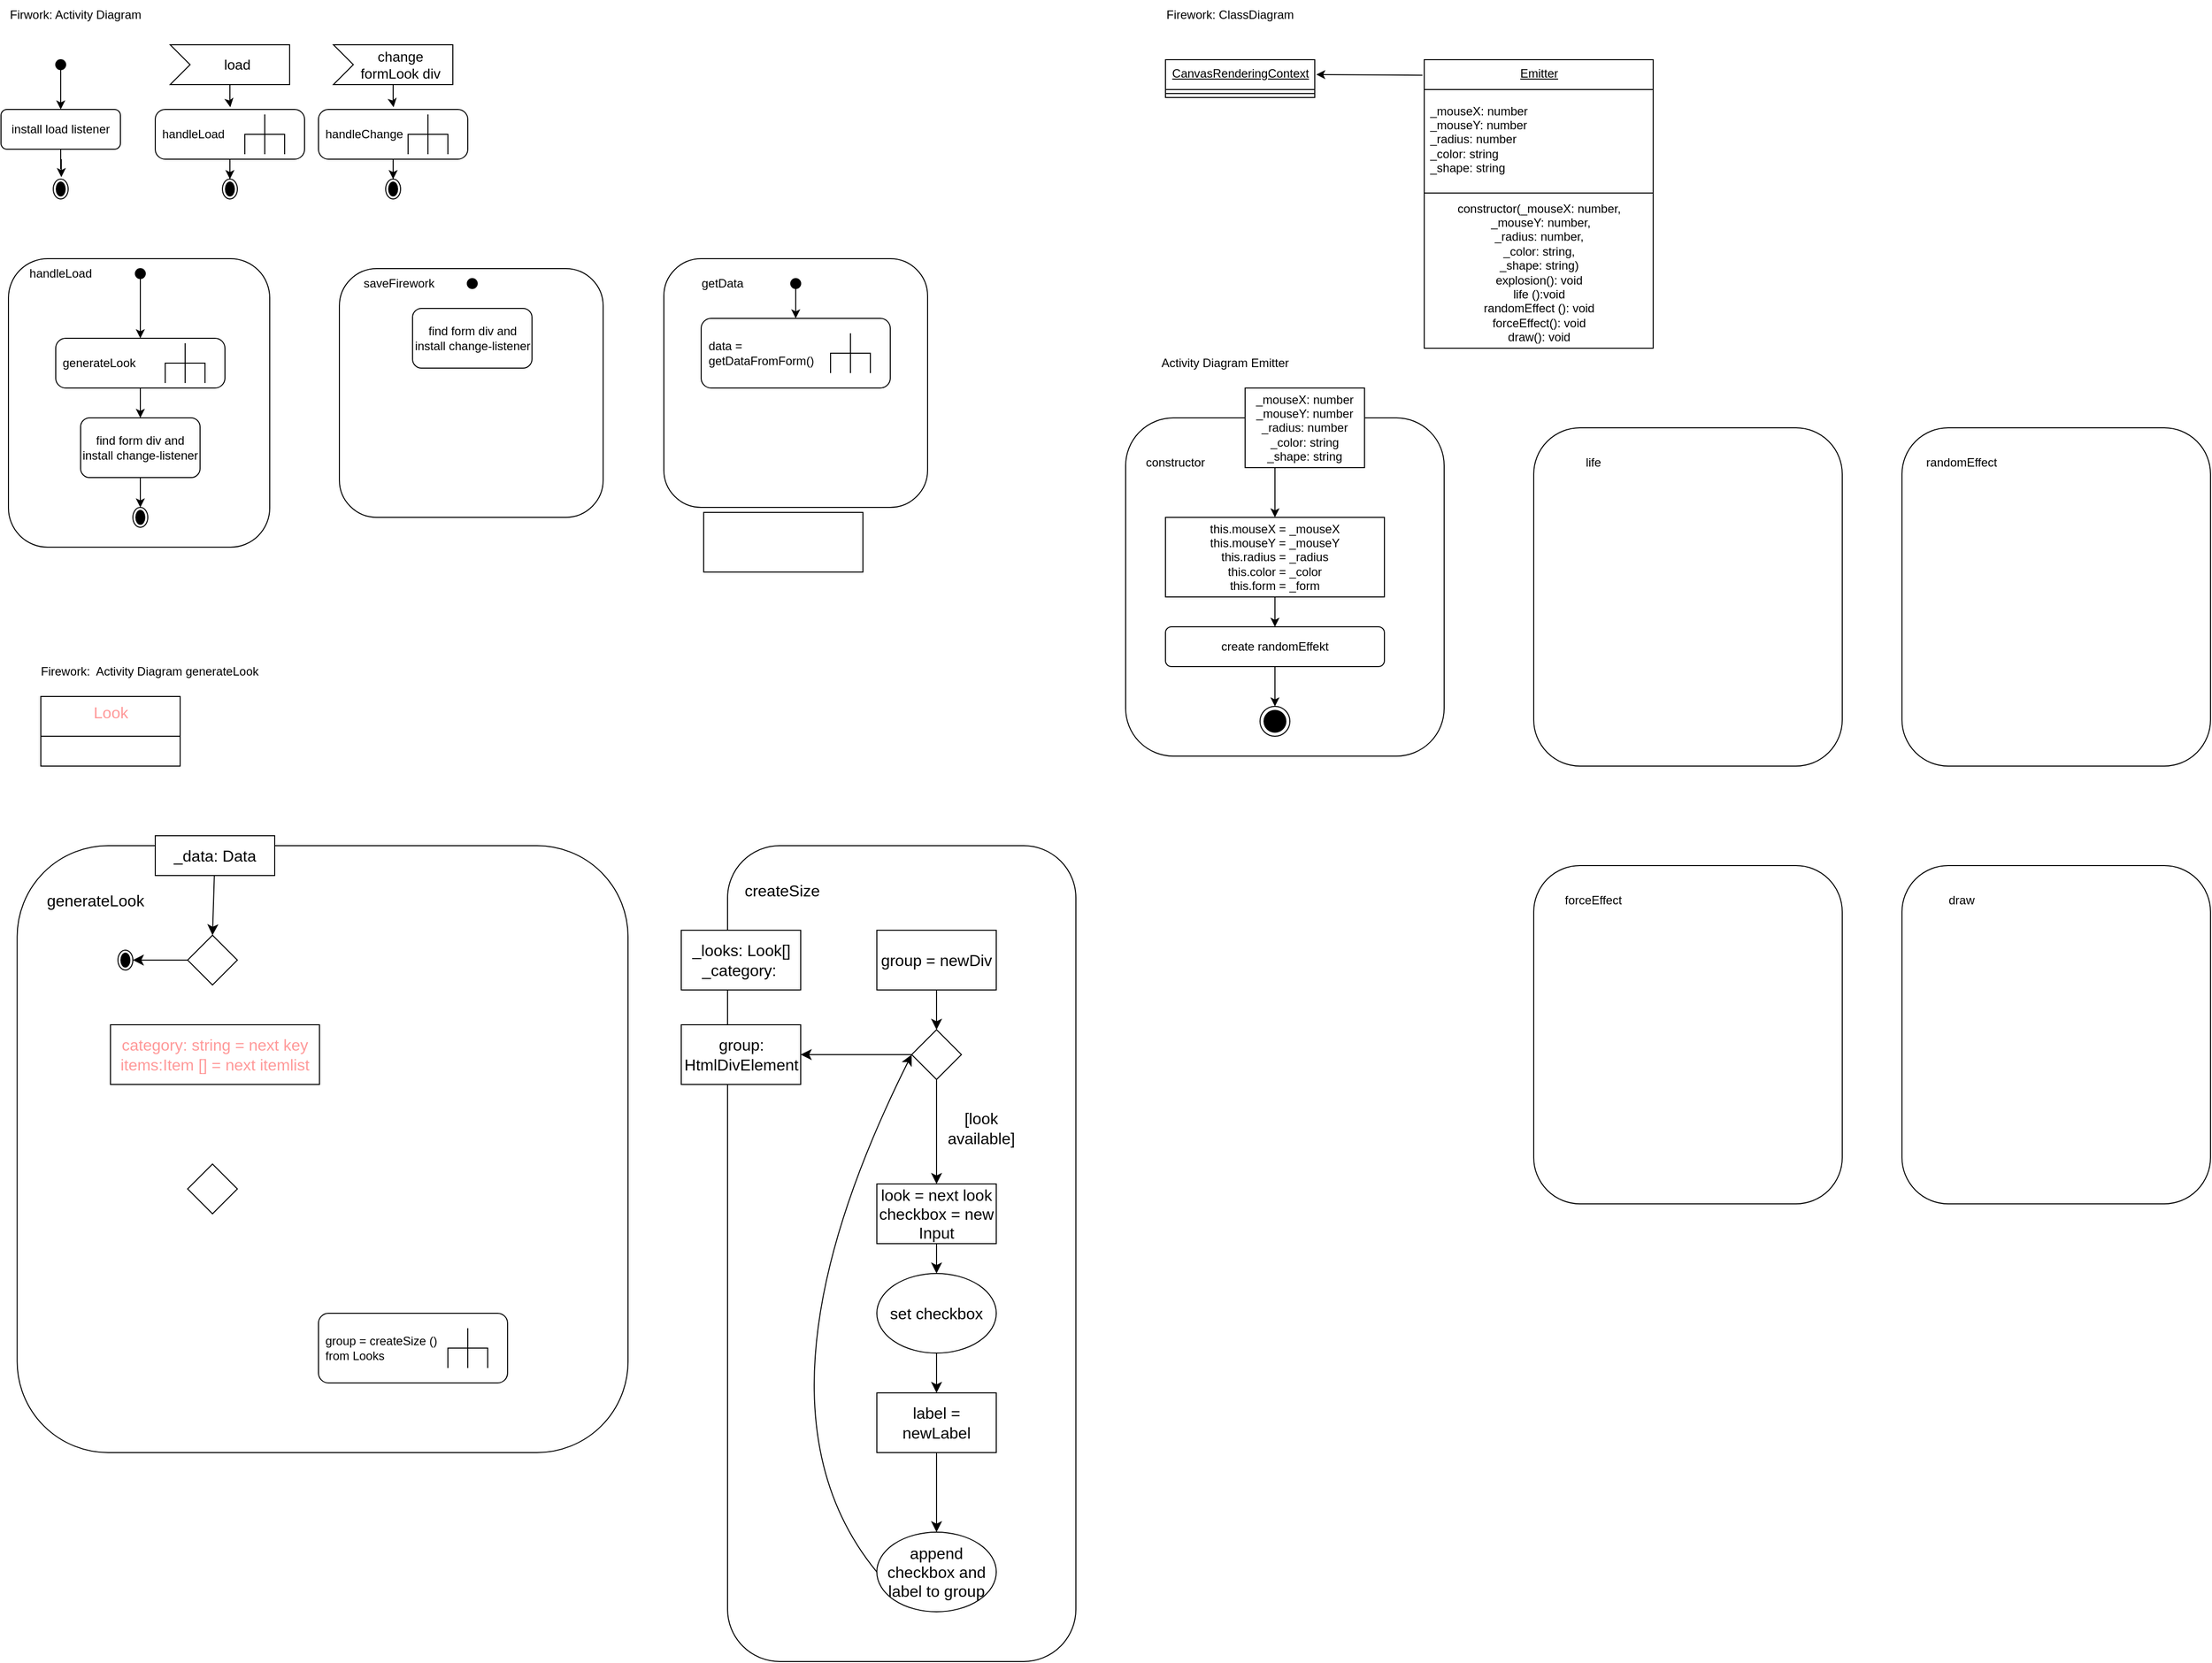 <mxfile version="20.8.20" type="device"><diagram id="C5RBs43oDa-KdzZeNtuy" name="Page-1"><mxGraphModel dx="1735" dy="1178" grid="1" gridSize="10" guides="1" tooltips="1" connect="1" arrows="1" fold="1" page="1" pageScale="1" pageWidth="827" pageHeight="1169" math="0" shadow="0"><root><mxCell id="WIyWlLk6GJQsqaUBKTNV-0"/><mxCell id="WIyWlLk6GJQsqaUBKTNV-1" parent="WIyWlLk6GJQsqaUBKTNV-0"/><mxCell id="plYaaT_i0U78xcDnhw-W-24" value="" style="rounded=1;whiteSpace=wrap;html=1;" parent="WIyWlLk6GJQsqaUBKTNV-1" vertex="1"><mxGeometry x="27.5" y="280" width="262.5" height="290" as="geometry"/></mxCell><mxCell id="plYaaT_i0U78xcDnhw-W-0" value="Firwork: Activity Diagram" style="text;html=1;strokeColor=none;fillColor=none;align=center;verticalAlign=middle;whiteSpace=wrap;rounded=0;" parent="WIyWlLk6GJQsqaUBKTNV-1" vertex="1"><mxGeometry x="20" y="20" width="150" height="30" as="geometry"/></mxCell><mxCell id="plYaaT_i0U78xcDnhw-W-8" style="edgeStyle=orthogonalEdgeStyle;rounded=0;orthogonalLoop=1;jettySize=auto;html=1;entryX=0.5;entryY=0;entryDx=0;entryDy=0;" parent="WIyWlLk6GJQsqaUBKTNV-1" source="plYaaT_i0U78xcDnhw-W-1" target="plYaaT_i0U78xcDnhw-W-2" edge="1"><mxGeometry relative="1" as="geometry"/></mxCell><mxCell id="plYaaT_i0U78xcDnhw-W-1" value="" style="ellipse;fillColor=strokeColor;" parent="WIyWlLk6GJQsqaUBKTNV-1" vertex="1"><mxGeometry x="75" y="80" width="10" height="10" as="geometry"/></mxCell><mxCell id="plYaaT_i0U78xcDnhw-W-7" style="edgeStyle=orthogonalEdgeStyle;rounded=0;orthogonalLoop=1;jettySize=auto;html=1;entryX=0.542;entryY=-0.101;entryDx=0;entryDy=0;entryPerimeter=0;" parent="WIyWlLk6GJQsqaUBKTNV-1" source="plYaaT_i0U78xcDnhw-W-2" target="plYaaT_i0U78xcDnhw-W-6" edge="1"><mxGeometry relative="1" as="geometry"/></mxCell><mxCell id="plYaaT_i0U78xcDnhw-W-2" value="install load listener" style="rounded=1;whiteSpace=wrap;html=1;" parent="WIyWlLk6GJQsqaUBKTNV-1" vertex="1"><mxGeometry x="20" y="130" width="120" height="40" as="geometry"/></mxCell><mxCell id="plYaaT_i0U78xcDnhw-W-6" value="" style="ellipse;html=1;shape=endState;fillColor=strokeColor;" parent="WIyWlLk6GJQsqaUBKTNV-1" vertex="1"><mxGeometry x="72.5" y="200" width="15" height="20" as="geometry"/></mxCell><mxCell id="plYaaT_i0U78xcDnhw-W-16" style="edgeStyle=orthogonalEdgeStyle;rounded=0;orthogonalLoop=1;jettySize=auto;html=1;entryX=0.503;entryY=-0.044;entryDx=0;entryDy=0;entryPerimeter=0;" parent="WIyWlLk6GJQsqaUBKTNV-1" source="plYaaT_i0U78xcDnhw-W-10" target="plYaaT_i0U78xcDnhw-W-11" edge="1"><mxGeometry relative="1" as="geometry"/></mxCell><mxCell id="plYaaT_i0U78xcDnhw-W-10" value="load" style="html=1;shape=mxgraph.infographic.ribbonSimple;notch1=20;notch2=0;align=center;verticalAlign=middle;fontSize=14;fontStyle=0;fillColor=#FFFFFF;flipH=0;spacingRight=0;spacingLeft=14;" parent="WIyWlLk6GJQsqaUBKTNV-1" vertex="1"><mxGeometry x="190" y="65" width="120" height="40" as="geometry"/></mxCell><mxCell id="plYaaT_i0U78xcDnhw-W-14" style="edgeStyle=orthogonalEdgeStyle;rounded=0;orthogonalLoop=1;jettySize=auto;html=1;entryX=0.5;entryY=0;entryDx=0;entryDy=0;" parent="WIyWlLk6GJQsqaUBKTNV-1" source="plYaaT_i0U78xcDnhw-W-11" target="plYaaT_i0U78xcDnhw-W-12" edge="1"><mxGeometry relative="1" as="geometry"/></mxCell><mxCell id="plYaaT_i0U78xcDnhw-W-11" value="handleLoad" style="shape=mxgraph.uml25.behaviorAction;html=1;rounded=1;absoluteArcSize=1;arcSize=10;align=left;spacingLeft=5;" parent="WIyWlLk6GJQsqaUBKTNV-1" vertex="1"><mxGeometry x="175" y="130" width="150" height="50" as="geometry"/></mxCell><mxCell id="plYaaT_i0U78xcDnhw-W-12" value="" style="ellipse;html=1;shape=endState;fillColor=strokeColor;" parent="WIyWlLk6GJQsqaUBKTNV-1" vertex="1"><mxGeometry x="242.5" y="200" width="15" height="20" as="geometry"/></mxCell><mxCell id="plYaaT_i0U78xcDnhw-W-19" style="edgeStyle=orthogonalEdgeStyle;rounded=0;orthogonalLoop=1;jettySize=auto;html=1;entryX=0.503;entryY=-0.044;entryDx=0;entryDy=0;entryPerimeter=0;" parent="WIyWlLk6GJQsqaUBKTNV-1" source="plYaaT_i0U78xcDnhw-W-20" target="plYaaT_i0U78xcDnhw-W-22" edge="1"><mxGeometry relative="1" as="geometry"/></mxCell><mxCell id="plYaaT_i0U78xcDnhw-W-20" value="change &lt;br&gt;formLook div" style="html=1;shape=mxgraph.infographic.ribbonSimple;notch1=20;notch2=0;align=center;verticalAlign=middle;fontSize=14;fontStyle=0;fillColor=#FFFFFF;flipH=0;spacingRight=0;spacingLeft=14;" parent="WIyWlLk6GJQsqaUBKTNV-1" vertex="1"><mxGeometry x="354" y="65" width="120" height="40" as="geometry"/></mxCell><mxCell id="plYaaT_i0U78xcDnhw-W-21" style="edgeStyle=orthogonalEdgeStyle;rounded=0;orthogonalLoop=1;jettySize=auto;html=1;entryX=0.5;entryY=0;entryDx=0;entryDy=0;" parent="WIyWlLk6GJQsqaUBKTNV-1" source="plYaaT_i0U78xcDnhw-W-22" target="plYaaT_i0U78xcDnhw-W-23" edge="1"><mxGeometry relative="1" as="geometry"/></mxCell><mxCell id="plYaaT_i0U78xcDnhw-W-22" value="handleChange" style="shape=mxgraph.uml25.behaviorAction;html=1;rounded=1;absoluteArcSize=1;arcSize=10;align=left;spacingLeft=5;" parent="WIyWlLk6GJQsqaUBKTNV-1" vertex="1"><mxGeometry x="339" y="130" width="150" height="50" as="geometry"/></mxCell><mxCell id="plYaaT_i0U78xcDnhw-W-23" value="" style="ellipse;html=1;shape=endState;fillColor=strokeColor;" parent="WIyWlLk6GJQsqaUBKTNV-1" vertex="1"><mxGeometry x="406.5" y="200" width="15" height="20" as="geometry"/></mxCell><mxCell id="plYaaT_i0U78xcDnhw-W-25" value="handleLoad" style="text;html=1;strokeColor=none;fillColor=none;align=center;verticalAlign=middle;whiteSpace=wrap;rounded=0;" parent="WIyWlLk6GJQsqaUBKTNV-1" vertex="1"><mxGeometry x="50" y="280" width="60" height="30" as="geometry"/></mxCell><mxCell id="plYaaT_i0U78xcDnhw-W-48" style="edgeStyle=orthogonalEdgeStyle;rounded=0;orthogonalLoop=1;jettySize=auto;html=1;" parent="WIyWlLk6GJQsqaUBKTNV-1" source="plYaaT_i0U78xcDnhw-W-26" target="plYaaT_i0U78xcDnhw-W-45" edge="1"><mxGeometry relative="1" as="geometry"/></mxCell><mxCell id="plYaaT_i0U78xcDnhw-W-26" value="" style="ellipse;fillColor=strokeColor;" parent="WIyWlLk6GJQsqaUBKTNV-1" vertex="1"><mxGeometry x="155" y="290" width="10" height="10" as="geometry"/></mxCell><mxCell id="plYaaT_i0U78xcDnhw-W-30" style="edgeStyle=orthogonalEdgeStyle;rounded=0;orthogonalLoop=1;jettySize=auto;html=1;entryX=0.5;entryY=0;entryDx=0;entryDy=0;" parent="WIyWlLk6GJQsqaUBKTNV-1" source="plYaaT_i0U78xcDnhw-W-27" target="plYaaT_i0U78xcDnhw-W-29" edge="1"><mxGeometry relative="1" as="geometry"/></mxCell><mxCell id="plYaaT_i0U78xcDnhw-W-27" value="find form div and install change-listener" style="rounded=1;whiteSpace=wrap;html=1;" parent="WIyWlLk6GJQsqaUBKTNV-1" vertex="1"><mxGeometry x="100" y="440" width="120" height="60" as="geometry"/></mxCell><mxCell id="plYaaT_i0U78xcDnhw-W-29" value="" style="ellipse;html=1;shape=endState;fillColor=strokeColor;" parent="WIyWlLk6GJQsqaUBKTNV-1" vertex="1"><mxGeometry x="152.5" y="530" width="15" height="20" as="geometry"/></mxCell><mxCell id="plYaaT_i0U78xcDnhw-W-31" value="" style="rounded=1;whiteSpace=wrap;html=1;" parent="WIyWlLk6GJQsqaUBKTNV-1" vertex="1"><mxGeometry x="360" y="290" width="265" height="250" as="geometry"/></mxCell><mxCell id="plYaaT_i0U78xcDnhw-W-32" value="saveFirework" style="text;html=1;strokeColor=none;fillColor=none;align=center;verticalAlign=middle;whiteSpace=wrap;rounded=0;" parent="WIyWlLk6GJQsqaUBKTNV-1" vertex="1"><mxGeometry x="390" y="290" width="60" height="30" as="geometry"/></mxCell><mxCell id="plYaaT_i0U78xcDnhw-W-33" value="" style="ellipse;fillColor=strokeColor;" parent="WIyWlLk6GJQsqaUBKTNV-1" vertex="1"><mxGeometry x="488.5" y="300" width="10" height="10" as="geometry"/></mxCell><mxCell id="plYaaT_i0U78xcDnhw-W-34" value="find form div and install change-listener" style="rounded=1;whiteSpace=wrap;html=1;" parent="WIyWlLk6GJQsqaUBKTNV-1" vertex="1"><mxGeometry x="433.5" y="330" width="120" height="60" as="geometry"/></mxCell><mxCell id="plYaaT_i0U78xcDnhw-W-35" value="" style="rounded=1;whiteSpace=wrap;html=1;" parent="WIyWlLk6GJQsqaUBKTNV-1" vertex="1"><mxGeometry x="686" y="280" width="265" height="250" as="geometry"/></mxCell><mxCell id="plYaaT_i0U78xcDnhw-W-36" value="getData" style="text;html=1;strokeColor=none;fillColor=none;align=center;verticalAlign=middle;whiteSpace=wrap;rounded=0;" parent="WIyWlLk6GJQsqaUBKTNV-1" vertex="1"><mxGeometry x="715" y="290" width="60" height="30" as="geometry"/></mxCell><mxCell id="plYaaT_i0U78xcDnhw-W-41" value="" style="edgeStyle=orthogonalEdgeStyle;rounded=0;orthogonalLoop=1;jettySize=auto;html=1;" parent="WIyWlLk6GJQsqaUBKTNV-1" source="plYaaT_i0U78xcDnhw-W-37" target="plYaaT_i0U78xcDnhw-W-40" edge="1"><mxGeometry relative="1" as="geometry"/></mxCell><mxCell id="plYaaT_i0U78xcDnhw-W-37" value="" style="ellipse;fillColor=strokeColor;" parent="WIyWlLk6GJQsqaUBKTNV-1" vertex="1"><mxGeometry x="813.5" y="300" width="10" height="10" as="geometry"/></mxCell><mxCell id="plYaaT_i0U78xcDnhw-W-39" value="" style="rounded=0;whiteSpace=wrap;html=1;" parent="WIyWlLk6GJQsqaUBKTNV-1" vertex="1"><mxGeometry x="726" y="535" width="160" height="60" as="geometry"/></mxCell><mxCell id="plYaaT_i0U78xcDnhw-W-40" value="data = &lt;br&gt;getDataFromForm()" style="shape=mxgraph.uml25.behaviorAction;html=1;rounded=1;absoluteArcSize=1;arcSize=10;align=left;spacingLeft=5;" parent="WIyWlLk6GJQsqaUBKTNV-1" vertex="1"><mxGeometry x="723.5" y="340" width="190" height="70" as="geometry"/></mxCell><mxCell id="plYaaT_i0U78xcDnhw-W-50" style="edgeStyle=orthogonalEdgeStyle;rounded=0;orthogonalLoop=1;jettySize=auto;html=1;" parent="WIyWlLk6GJQsqaUBKTNV-1" source="plYaaT_i0U78xcDnhw-W-45" target="plYaaT_i0U78xcDnhw-W-27" edge="1"><mxGeometry relative="1" as="geometry"/></mxCell><mxCell id="plYaaT_i0U78xcDnhw-W-45" value="generateLook" style="shape=mxgraph.uml25.behaviorAction;html=1;rounded=1;absoluteArcSize=1;arcSize=10;align=left;spacingLeft=5;" parent="WIyWlLk6GJQsqaUBKTNV-1" vertex="1"><mxGeometry x="75" y="360" width="170" height="50" as="geometry"/></mxCell><mxCell id="plYaaT_i0U78xcDnhw-W-52" value="Firework: ClassDiagram" style="text;html=1;strokeColor=none;fillColor=none;align=center;verticalAlign=middle;whiteSpace=wrap;rounded=0;" parent="WIyWlLk6GJQsqaUBKTNV-1" vertex="1"><mxGeometry x="1170" y="20" width="170" height="30" as="geometry"/></mxCell><mxCell id="plYaaT_i0U78xcDnhw-W-53" value="" style="rounded=1;whiteSpace=wrap;html=1;" parent="WIyWlLk6GJQsqaUBKTNV-1" vertex="1"><mxGeometry x="36.25" y="870" width="613.75" height="610" as="geometry"/></mxCell><mxCell id="plYaaT_i0U78xcDnhw-W-54" value="Firework:&amp;nbsp; Activity Diagram generateLook" style="text;html=1;strokeColor=none;fillColor=none;align=center;verticalAlign=middle;whiteSpace=wrap;rounded=0;" parent="WIyWlLk6GJQsqaUBKTNV-1" vertex="1"><mxGeometry x="27.5" y="680" width="282.5" height="30" as="geometry"/></mxCell><mxCell id="nFKE1rURRu5TsKtp5UNl-0" value="&lt;font color=&quot;#ff9999&quot;&gt;Look&lt;/font&gt;" style="swimlane;fontStyle=0;align=center;verticalAlign=top;childLayout=stackLayout;horizontal=1;startSize=40;horizontalStack=0;resizeParent=1;resizeParentMax=0;resizeLast=0;collapsible=0;marginBottom=0;html=1;fontSize=16;" parent="WIyWlLk6GJQsqaUBKTNV-1" vertex="1"><mxGeometry x="60" y="720" width="140" height="70" as="geometry"/></mxCell><mxCell id="nFKE1rURRu5TsKtp5UNl-6" style="edgeStyle=none;curved=1;rounded=0;orthogonalLoop=1;jettySize=auto;html=1;entryX=0.5;entryY=0;entryDx=0;entryDy=0;fontSize=12;startSize=8;endSize=8;" parent="WIyWlLk6GJQsqaUBKTNV-1" source="nFKE1rURRu5TsKtp5UNl-2" target="nFKE1rURRu5TsKtp5UNl-5" edge="1"><mxGeometry relative="1" as="geometry"/></mxCell><mxCell id="nFKE1rURRu5TsKtp5UNl-2" value="_data: Data" style="rounded=0;whiteSpace=wrap;html=1;fontSize=16;" parent="WIyWlLk6GJQsqaUBKTNV-1" vertex="1"><mxGeometry x="175" y="860" width="120" height="40" as="geometry"/></mxCell><mxCell id="nFKE1rURRu5TsKtp5UNl-3" value="generateLook" style="text;html=1;strokeColor=none;fillColor=none;align=center;verticalAlign=middle;whiteSpace=wrap;rounded=0;fontSize=16;" parent="WIyWlLk6GJQsqaUBKTNV-1" vertex="1"><mxGeometry x="85" y="910" width="60" height="30" as="geometry"/></mxCell><mxCell id="nFKE1rURRu5TsKtp5UNl-8" style="edgeStyle=none;curved=1;rounded=0;orthogonalLoop=1;jettySize=auto;html=1;entryX=1;entryY=0.5;entryDx=0;entryDy=0;fontSize=12;startSize=8;endSize=8;" parent="WIyWlLk6GJQsqaUBKTNV-1" source="nFKE1rURRu5TsKtp5UNl-5" target="nFKE1rURRu5TsKtp5UNl-7" edge="1"><mxGeometry relative="1" as="geometry"><Array as="points"/></mxGeometry></mxCell><mxCell id="nFKE1rURRu5TsKtp5UNl-5" value="" style="rhombus;whiteSpace=wrap;html=1;fontSize=16;" parent="WIyWlLk6GJQsqaUBKTNV-1" vertex="1"><mxGeometry x="207.5" y="960" width="50" height="50" as="geometry"/></mxCell><mxCell id="nFKE1rURRu5TsKtp5UNl-7" value="" style="ellipse;html=1;shape=endState;fillColor=strokeColor;" parent="WIyWlLk6GJQsqaUBKTNV-1" vertex="1"><mxGeometry x="137.5" y="975" width="15" height="20" as="geometry"/></mxCell><mxCell id="nFKE1rURRu5TsKtp5UNl-10" value="&lt;font color=&quot;#ff9999&quot;&gt;category: string = next key&lt;br&gt;items:Item [] = next itemlist&lt;br&gt;&lt;/font&gt;" style="rounded=0;whiteSpace=wrap;html=1;fontSize=16;" parent="WIyWlLk6GJQsqaUBKTNV-1" vertex="1"><mxGeometry x="130" y="1050" width="210" height="60" as="geometry"/></mxCell><mxCell id="nFKE1rURRu5TsKtp5UNl-11" value="" style="rhombus;whiteSpace=wrap;html=1;fontSize=16;" parent="WIyWlLk6GJQsqaUBKTNV-1" vertex="1"><mxGeometry x="207.5" y="1190" width="50" height="50" as="geometry"/></mxCell><mxCell id="nFKE1rURRu5TsKtp5UNl-14" value="group = createSize ()&lt;br&gt;from Looks" style="shape=mxgraph.uml25.behaviorAction;html=1;rounded=1;absoluteArcSize=1;arcSize=10;align=left;spacingLeft=5;" parent="WIyWlLk6GJQsqaUBKTNV-1" vertex="1"><mxGeometry x="339" y="1340" width="190" height="70" as="geometry"/></mxCell><mxCell id="nFKE1rURRu5TsKtp5UNl-15" value="" style="rounded=1;whiteSpace=wrap;html=1;" parent="WIyWlLk6GJQsqaUBKTNV-1" vertex="1"><mxGeometry x="750" y="870" width="350" height="820" as="geometry"/></mxCell><mxCell id="nFKE1rURRu5TsKtp5UNl-17" value="&lt;font color=&quot;#000000&quot;&gt;createSize&lt;/font&gt;" style="text;html=1;strokeColor=none;fillColor=none;align=center;verticalAlign=middle;whiteSpace=wrap;rounded=0;fontSize=16;fontColor=#FF9999;" parent="WIyWlLk6GJQsqaUBKTNV-1" vertex="1"><mxGeometry x="775" y="900" width="60" height="30" as="geometry"/></mxCell><mxCell id="nFKE1rURRu5TsKtp5UNl-19" value="_looks: Look[]&lt;br&gt;_category:&amp;nbsp;" style="rounded=0;whiteSpace=wrap;html=1;fontSize=16;fontColor=#000000;" parent="WIyWlLk6GJQsqaUBKTNV-1" vertex="1"><mxGeometry x="703.5" y="955" width="120" height="60" as="geometry"/></mxCell><mxCell id="nFKE1rURRu5TsKtp5UNl-23" style="edgeStyle=none;curved=1;rounded=0;orthogonalLoop=1;jettySize=auto;html=1;entryX=0.5;entryY=0;entryDx=0;entryDy=0;fontSize=12;fontColor=#000000;startSize=8;endSize=8;" parent="WIyWlLk6GJQsqaUBKTNV-1" source="nFKE1rURRu5TsKtp5UNl-20" target="nFKE1rURRu5TsKtp5UNl-22" edge="1"><mxGeometry relative="1" as="geometry"/></mxCell><mxCell id="nFKE1rURRu5TsKtp5UNl-20" value="group = newDiv" style="rounded=0;whiteSpace=wrap;html=1;fontSize=16;fontColor=#000000;" parent="WIyWlLk6GJQsqaUBKTNV-1" vertex="1"><mxGeometry x="900" y="955" width="120" height="60" as="geometry"/></mxCell><mxCell id="nFKE1rURRu5TsKtp5UNl-21" value="group: HtmlDivElement" style="rounded=0;whiteSpace=wrap;html=1;fontSize=16;fontColor=#000000;" parent="WIyWlLk6GJQsqaUBKTNV-1" vertex="1"><mxGeometry x="703.5" y="1050" width="120" height="60" as="geometry"/></mxCell><mxCell id="nFKE1rURRu5TsKtp5UNl-24" style="edgeStyle=none;curved=1;rounded=0;orthogonalLoop=1;jettySize=auto;html=1;entryX=1;entryY=0.5;entryDx=0;entryDy=0;fontSize=12;fontColor=#000000;startSize=8;endSize=8;" parent="WIyWlLk6GJQsqaUBKTNV-1" source="nFKE1rURRu5TsKtp5UNl-22" target="nFKE1rURRu5TsKtp5UNl-21" edge="1"><mxGeometry relative="1" as="geometry"/></mxCell><mxCell id="nFKE1rURRu5TsKtp5UNl-27" style="edgeStyle=none;curved=1;rounded=0;orthogonalLoop=1;jettySize=auto;html=1;entryX=0.5;entryY=0;entryDx=0;entryDy=0;fontSize=12;fontColor=#000000;startSize=8;endSize=8;" parent="WIyWlLk6GJQsqaUBKTNV-1" source="nFKE1rURRu5TsKtp5UNl-22" target="nFKE1rURRu5TsKtp5UNl-26" edge="1"><mxGeometry relative="1" as="geometry"/></mxCell><mxCell id="nFKE1rURRu5TsKtp5UNl-22" value="" style="rhombus;whiteSpace=wrap;html=1;fontSize=16;" parent="WIyWlLk6GJQsqaUBKTNV-1" vertex="1"><mxGeometry x="935" y="1055" width="50" height="50" as="geometry"/></mxCell><mxCell id="nFKE1rURRu5TsKtp5UNl-25" value="[look available]" style="text;html=1;strokeColor=none;fillColor=none;align=center;verticalAlign=middle;whiteSpace=wrap;rounded=0;fontSize=16;fontColor=#000000;" parent="WIyWlLk6GJQsqaUBKTNV-1" vertex="1"><mxGeometry x="970" y="1139" width="70" height="30" as="geometry"/></mxCell><mxCell id="nFKE1rURRu5TsKtp5UNl-37" style="edgeStyle=none;curved=1;rounded=0;orthogonalLoop=1;jettySize=auto;html=1;entryX=0.5;entryY=0;entryDx=0;entryDy=0;fontSize=12;fontColor=#000000;startSize=8;endSize=8;" parent="WIyWlLk6GJQsqaUBKTNV-1" source="nFKE1rURRu5TsKtp5UNl-26" target="nFKE1rURRu5TsKtp5UNl-32" edge="1"><mxGeometry relative="1" as="geometry"/></mxCell><mxCell id="nFKE1rURRu5TsKtp5UNl-26" value="look = next look&lt;br&gt;checkbox = new Input" style="rounded=0;whiteSpace=wrap;html=1;fontSize=16;fontColor=#000000;" parent="WIyWlLk6GJQsqaUBKTNV-1" vertex="1"><mxGeometry x="900" y="1210" width="120" height="60" as="geometry"/></mxCell><mxCell id="nFKE1rURRu5TsKtp5UNl-39" style="edgeStyle=none;curved=1;rounded=0;orthogonalLoop=1;jettySize=auto;html=1;entryX=0.5;entryY=0;entryDx=0;entryDy=0;fontSize=12;fontColor=#000000;startSize=8;endSize=8;" parent="WIyWlLk6GJQsqaUBKTNV-1" source="nFKE1rURRu5TsKtp5UNl-29" target="nFKE1rURRu5TsKtp5UNl-34" edge="1"><mxGeometry relative="1" as="geometry"/></mxCell><mxCell id="nFKE1rURRu5TsKtp5UNl-29" value="label = newLabel" style="rounded=0;whiteSpace=wrap;html=1;fontSize=16;fontColor=#000000;" parent="WIyWlLk6GJQsqaUBKTNV-1" vertex="1"><mxGeometry x="900" y="1420" width="120" height="60" as="geometry"/></mxCell><mxCell id="nFKE1rURRu5TsKtp5UNl-38" style="edgeStyle=none;curved=1;rounded=0;orthogonalLoop=1;jettySize=auto;html=1;entryX=0.5;entryY=0;entryDx=0;entryDy=0;fontSize=12;fontColor=#000000;startSize=8;endSize=8;" parent="WIyWlLk6GJQsqaUBKTNV-1" source="nFKE1rURRu5TsKtp5UNl-32" target="nFKE1rURRu5TsKtp5UNl-29" edge="1"><mxGeometry relative="1" as="geometry"/></mxCell><mxCell id="nFKE1rURRu5TsKtp5UNl-32" value="set checkbox" style="ellipse;whiteSpace=wrap;html=1;fontSize=16;fontColor=#000000;" parent="WIyWlLk6GJQsqaUBKTNV-1" vertex="1"><mxGeometry x="900" y="1300" width="120" height="80" as="geometry"/></mxCell><mxCell id="nFKE1rURRu5TsKtp5UNl-36" style="edgeStyle=none;curved=1;rounded=0;orthogonalLoop=1;jettySize=auto;html=1;entryX=0;entryY=0.5;entryDx=0;entryDy=0;fontSize=12;fontColor=#000000;startSize=8;endSize=8;exitX=0;exitY=0.5;exitDx=0;exitDy=0;" parent="WIyWlLk6GJQsqaUBKTNV-1" source="nFKE1rURRu5TsKtp5UNl-34" target="nFKE1rURRu5TsKtp5UNl-22" edge="1"><mxGeometry relative="1" as="geometry"><Array as="points"><mxPoint x="760" y="1430"/></Array></mxGeometry></mxCell><mxCell id="nFKE1rURRu5TsKtp5UNl-34" value="append checkbox and label to group" style="ellipse;whiteSpace=wrap;html=1;fontSize=16;fontColor=#000000;" parent="WIyWlLk6GJQsqaUBKTNV-1" vertex="1"><mxGeometry x="900" y="1560" width="120" height="80" as="geometry"/></mxCell><mxCell id="qnZaecdF8Qo78U1Se2bF-1" value="CanvasRenderingContext" style="swimlane;fontStyle=4;align=center;verticalAlign=top;childLayout=stackLayout;horizontal=1;startSize=30;horizontalStack=0;resizeParent=1;resizeParentMax=0;resizeLast=0;collapsible=0;marginBottom=0;html=1;" parent="WIyWlLk6GJQsqaUBKTNV-1" vertex="1"><mxGeometry x="1190" y="80" width="150" height="38" as="geometry"/></mxCell><mxCell id="qnZaecdF8Qo78U1Se2bF-3" value="" style="line;strokeWidth=1;fillColor=none;align=left;verticalAlign=middle;spacingTop=-1;spacingLeft=3;spacingRight=3;rotatable=0;labelPosition=right;points=[];portConstraint=eastwest;" parent="qnZaecdF8Qo78U1Se2bF-1" vertex="1"><mxGeometry y="30" width="150" height="8" as="geometry"/></mxCell><mxCell id="qnZaecdF8Qo78U1Se2bF-7" value="Emitter" style="swimlane;fontStyle=4;align=center;verticalAlign=top;childLayout=stackLayout;horizontal=1;startSize=30;horizontalStack=0;resizeParent=1;resizeParentMax=0;resizeLast=0;collapsible=0;marginBottom=0;html=1;" parent="WIyWlLk6GJQsqaUBKTNV-1" vertex="1"><mxGeometry x="1450" y="80" width="230" height="290" as="geometry"/></mxCell><mxCell id="qnZaecdF8Qo78U1Se2bF-8" value="_mouseX: number&lt;br&gt;_mouseY: number&lt;br style=&quot;border-color: var(--border-color); text-align: center;&quot;&gt;&lt;span style=&quot;text-align: center;&quot;&gt;_radius: number&lt;/span&gt;&lt;br style=&quot;border-color: var(--border-color); text-align: center;&quot;&gt;&lt;span style=&quot;text-align: center;&quot;&gt;_color: string&lt;/span&gt;&lt;br style=&quot;border-color: var(--border-color); text-align: center;&quot;&gt;&lt;span style=&quot;text-align: center;&quot;&gt;_shape: string&lt;/span&gt;" style="html=1;strokeColor=none;fillColor=none;align=left;verticalAlign=middle;spacingLeft=4;spacingRight=4;rotatable=0;points=[[0,0.5],[1,0.5]];resizeWidth=1;" parent="qnZaecdF8Qo78U1Se2bF-7" vertex="1"><mxGeometry y="30" width="230" height="100" as="geometry"/></mxCell><mxCell id="qnZaecdF8Qo78U1Se2bF-9" value="" style="line;strokeWidth=1;fillColor=none;align=left;verticalAlign=middle;spacingTop=-1;spacingLeft=3;spacingRight=3;rotatable=0;labelPosition=right;points=[];portConstraint=eastwest;" parent="qnZaecdF8Qo78U1Se2bF-7" vertex="1"><mxGeometry y="130" width="230" height="8" as="geometry"/></mxCell><mxCell id="qnZaecdF8Qo78U1Se2bF-10" value="constructor(_mouseX: number,&lt;br&gt;&amp;nbsp;&lt;span style=&quot;text-align: left;&quot;&gt;_mouseY: number,&lt;br&gt;&lt;/span&gt;&lt;span style=&quot;border-color: var(--border-color);&quot;&gt;_radius: number,&lt;/span&gt;&lt;br style=&quot;border-color: var(--border-color);&quot;&gt;&lt;span style=&quot;border-color: var(--border-color);&quot;&gt;_color: string,&lt;/span&gt;&lt;br style=&quot;border-color: var(--border-color);&quot;&gt;&lt;span style=&quot;border-color: var(--border-color);&quot;&gt;_shape: string)&lt;br&gt;explosion(): void&lt;br&gt;life ():void&lt;br&gt;randomEffect (): void&lt;br&gt;forceEffect(): void&lt;br&gt;draw(): void&lt;br&gt;&lt;/span&gt;" style="html=1;strokeColor=none;fillColor=none;align=center;verticalAlign=middle;spacingLeft=4;spacingRight=4;rotatable=0;points=[[0,0.5],[1,0.5]];resizeWidth=1;" parent="qnZaecdF8Qo78U1Se2bF-7" vertex="1"><mxGeometry y="138" width="230" height="152" as="geometry"/></mxCell><mxCell id="qnZaecdF8Qo78U1Se2bF-16" value="" style="endArrow=classic;html=1;rounded=0;exitX=-0.008;exitY=0.054;exitDx=0;exitDy=0;exitPerimeter=0;entryX=1.01;entryY=0.392;entryDx=0;entryDy=0;entryPerimeter=0;" parent="WIyWlLk6GJQsqaUBKTNV-1" source="qnZaecdF8Qo78U1Se2bF-7" target="qnZaecdF8Qo78U1Se2bF-1" edge="1"><mxGeometry width="50" height="50" relative="1" as="geometry"><mxPoint x="1410" y="190" as="sourcePoint"/><mxPoint x="1460" y="140" as="targetPoint"/></mxGeometry></mxCell><mxCell id="h1D81sHFhKo_xCk_zqcq-1" value="Activity Diagram Emitter" style="text;html=1;strokeColor=none;fillColor=none;align=center;verticalAlign=middle;whiteSpace=wrap;rounded=0;" vertex="1" parent="WIyWlLk6GJQsqaUBKTNV-1"><mxGeometry x="1170" y="370" width="160" height="30" as="geometry"/></mxCell><mxCell id="h1D81sHFhKo_xCk_zqcq-2" value="" style="rounded=1;whiteSpace=wrap;html=1;" vertex="1" parent="WIyWlLk6GJQsqaUBKTNV-1"><mxGeometry x="1150" y="440" width="320" height="340" as="geometry"/></mxCell><mxCell id="h1D81sHFhKo_xCk_zqcq-3" value="constructor" style="text;html=1;strokeColor=none;fillColor=none;align=center;verticalAlign=middle;whiteSpace=wrap;rounded=0;" vertex="1" parent="WIyWlLk6GJQsqaUBKTNV-1"><mxGeometry x="1170" y="470" width="60" height="30" as="geometry"/></mxCell><mxCell id="h1D81sHFhKo_xCk_zqcq-4" style="edgeStyle=orthogonalEdgeStyle;rounded=0;orthogonalLoop=1;jettySize=auto;html=1;exitX=0.25;exitY=1;exitDx=0;exitDy=0;" edge="1" parent="WIyWlLk6GJQsqaUBKTNV-1" source="h1D81sHFhKo_xCk_zqcq-5" target="h1D81sHFhKo_xCk_zqcq-7"><mxGeometry relative="1" as="geometry"/></mxCell><mxCell id="h1D81sHFhKo_xCk_zqcq-5" value="_mouseX: number&lt;br&gt;_mouseY: number&lt;br&gt;_radius: number&lt;br&gt;_color: string&lt;br&gt;_shape: string" style="rounded=0;whiteSpace=wrap;html=1;" vertex="1" parent="WIyWlLk6GJQsqaUBKTNV-1"><mxGeometry x="1270" y="410" width="120" height="80" as="geometry"/></mxCell><mxCell id="h1D81sHFhKo_xCk_zqcq-10" style="edgeStyle=orthogonalEdgeStyle;rounded=0;orthogonalLoop=1;jettySize=auto;html=1;entryX=0.5;entryY=0;entryDx=0;entryDy=0;" edge="1" parent="WIyWlLk6GJQsqaUBKTNV-1" source="h1D81sHFhKo_xCk_zqcq-7" target="h1D81sHFhKo_xCk_zqcq-9"><mxGeometry relative="1" as="geometry"/></mxCell><mxCell id="h1D81sHFhKo_xCk_zqcq-7" value="this.mouseX = _mouseX&lt;br&gt;this.mouseY = _mouseY&lt;br&gt;this.radius = _radius&lt;br&gt;this.color = _color&lt;br&gt;this.form = _form" style="rounded=0;whiteSpace=wrap;html=1;" vertex="1" parent="WIyWlLk6GJQsqaUBKTNV-1"><mxGeometry x="1190" y="540" width="220" height="80" as="geometry"/></mxCell><mxCell id="h1D81sHFhKo_xCk_zqcq-8" value="" style="ellipse;html=1;shape=endState;fillColor=strokeColor;" vertex="1" parent="WIyWlLk6GJQsqaUBKTNV-1"><mxGeometry x="1285" y="730" width="30" height="30" as="geometry"/></mxCell><mxCell id="h1D81sHFhKo_xCk_zqcq-11" style="edgeStyle=orthogonalEdgeStyle;rounded=0;orthogonalLoop=1;jettySize=auto;html=1;entryX=0.5;entryY=0;entryDx=0;entryDy=0;" edge="1" parent="WIyWlLk6GJQsqaUBKTNV-1" source="h1D81sHFhKo_xCk_zqcq-9" target="h1D81sHFhKo_xCk_zqcq-8"><mxGeometry relative="1" as="geometry"/></mxCell><mxCell id="h1D81sHFhKo_xCk_zqcq-9" value="create randomEffekt" style="rounded=1;whiteSpace=wrap;html=1;" vertex="1" parent="WIyWlLk6GJQsqaUBKTNV-1"><mxGeometry x="1190" y="650" width="220" height="40" as="geometry"/></mxCell><mxCell id="h1D81sHFhKo_xCk_zqcq-12" value="" style="rounded=1;whiteSpace=wrap;html=1;" vertex="1" parent="WIyWlLk6GJQsqaUBKTNV-1"><mxGeometry x="1560" y="450" width="310" height="340" as="geometry"/></mxCell><mxCell id="h1D81sHFhKo_xCk_zqcq-13" value="life" style="text;html=1;strokeColor=none;fillColor=none;align=center;verticalAlign=middle;whiteSpace=wrap;rounded=0;" vertex="1" parent="WIyWlLk6GJQsqaUBKTNV-1"><mxGeometry x="1590" y="470" width="60" height="30" as="geometry"/></mxCell><mxCell id="h1D81sHFhKo_xCk_zqcq-14" value="" style="rounded=1;whiteSpace=wrap;html=1;" vertex="1" parent="WIyWlLk6GJQsqaUBKTNV-1"><mxGeometry x="1930" y="450" width="310" height="340" as="geometry"/></mxCell><mxCell id="h1D81sHFhKo_xCk_zqcq-15" value="randomEffect" style="text;html=1;strokeColor=none;fillColor=none;align=center;verticalAlign=middle;whiteSpace=wrap;rounded=0;" vertex="1" parent="WIyWlLk6GJQsqaUBKTNV-1"><mxGeometry x="1960" y="470" width="60" height="30" as="geometry"/></mxCell><mxCell id="h1D81sHFhKo_xCk_zqcq-16" value="" style="rounded=1;whiteSpace=wrap;html=1;" vertex="1" parent="WIyWlLk6GJQsqaUBKTNV-1"><mxGeometry x="1560" y="890" width="310" height="340" as="geometry"/></mxCell><mxCell id="h1D81sHFhKo_xCk_zqcq-17" value="forceEffect" style="text;html=1;strokeColor=none;fillColor=none;align=center;verticalAlign=middle;whiteSpace=wrap;rounded=0;" vertex="1" parent="WIyWlLk6GJQsqaUBKTNV-1"><mxGeometry x="1590" y="910" width="60" height="30" as="geometry"/></mxCell><mxCell id="h1D81sHFhKo_xCk_zqcq-18" value="" style="rounded=1;whiteSpace=wrap;html=1;" vertex="1" parent="WIyWlLk6GJQsqaUBKTNV-1"><mxGeometry x="1930" y="890" width="310" height="340" as="geometry"/></mxCell><mxCell id="h1D81sHFhKo_xCk_zqcq-19" value="draw" style="text;html=1;strokeColor=none;fillColor=none;align=center;verticalAlign=middle;whiteSpace=wrap;rounded=0;" vertex="1" parent="WIyWlLk6GJQsqaUBKTNV-1"><mxGeometry x="1960" y="910" width="60" height="30" as="geometry"/></mxCell></root></mxGraphModel></diagram></mxfile>